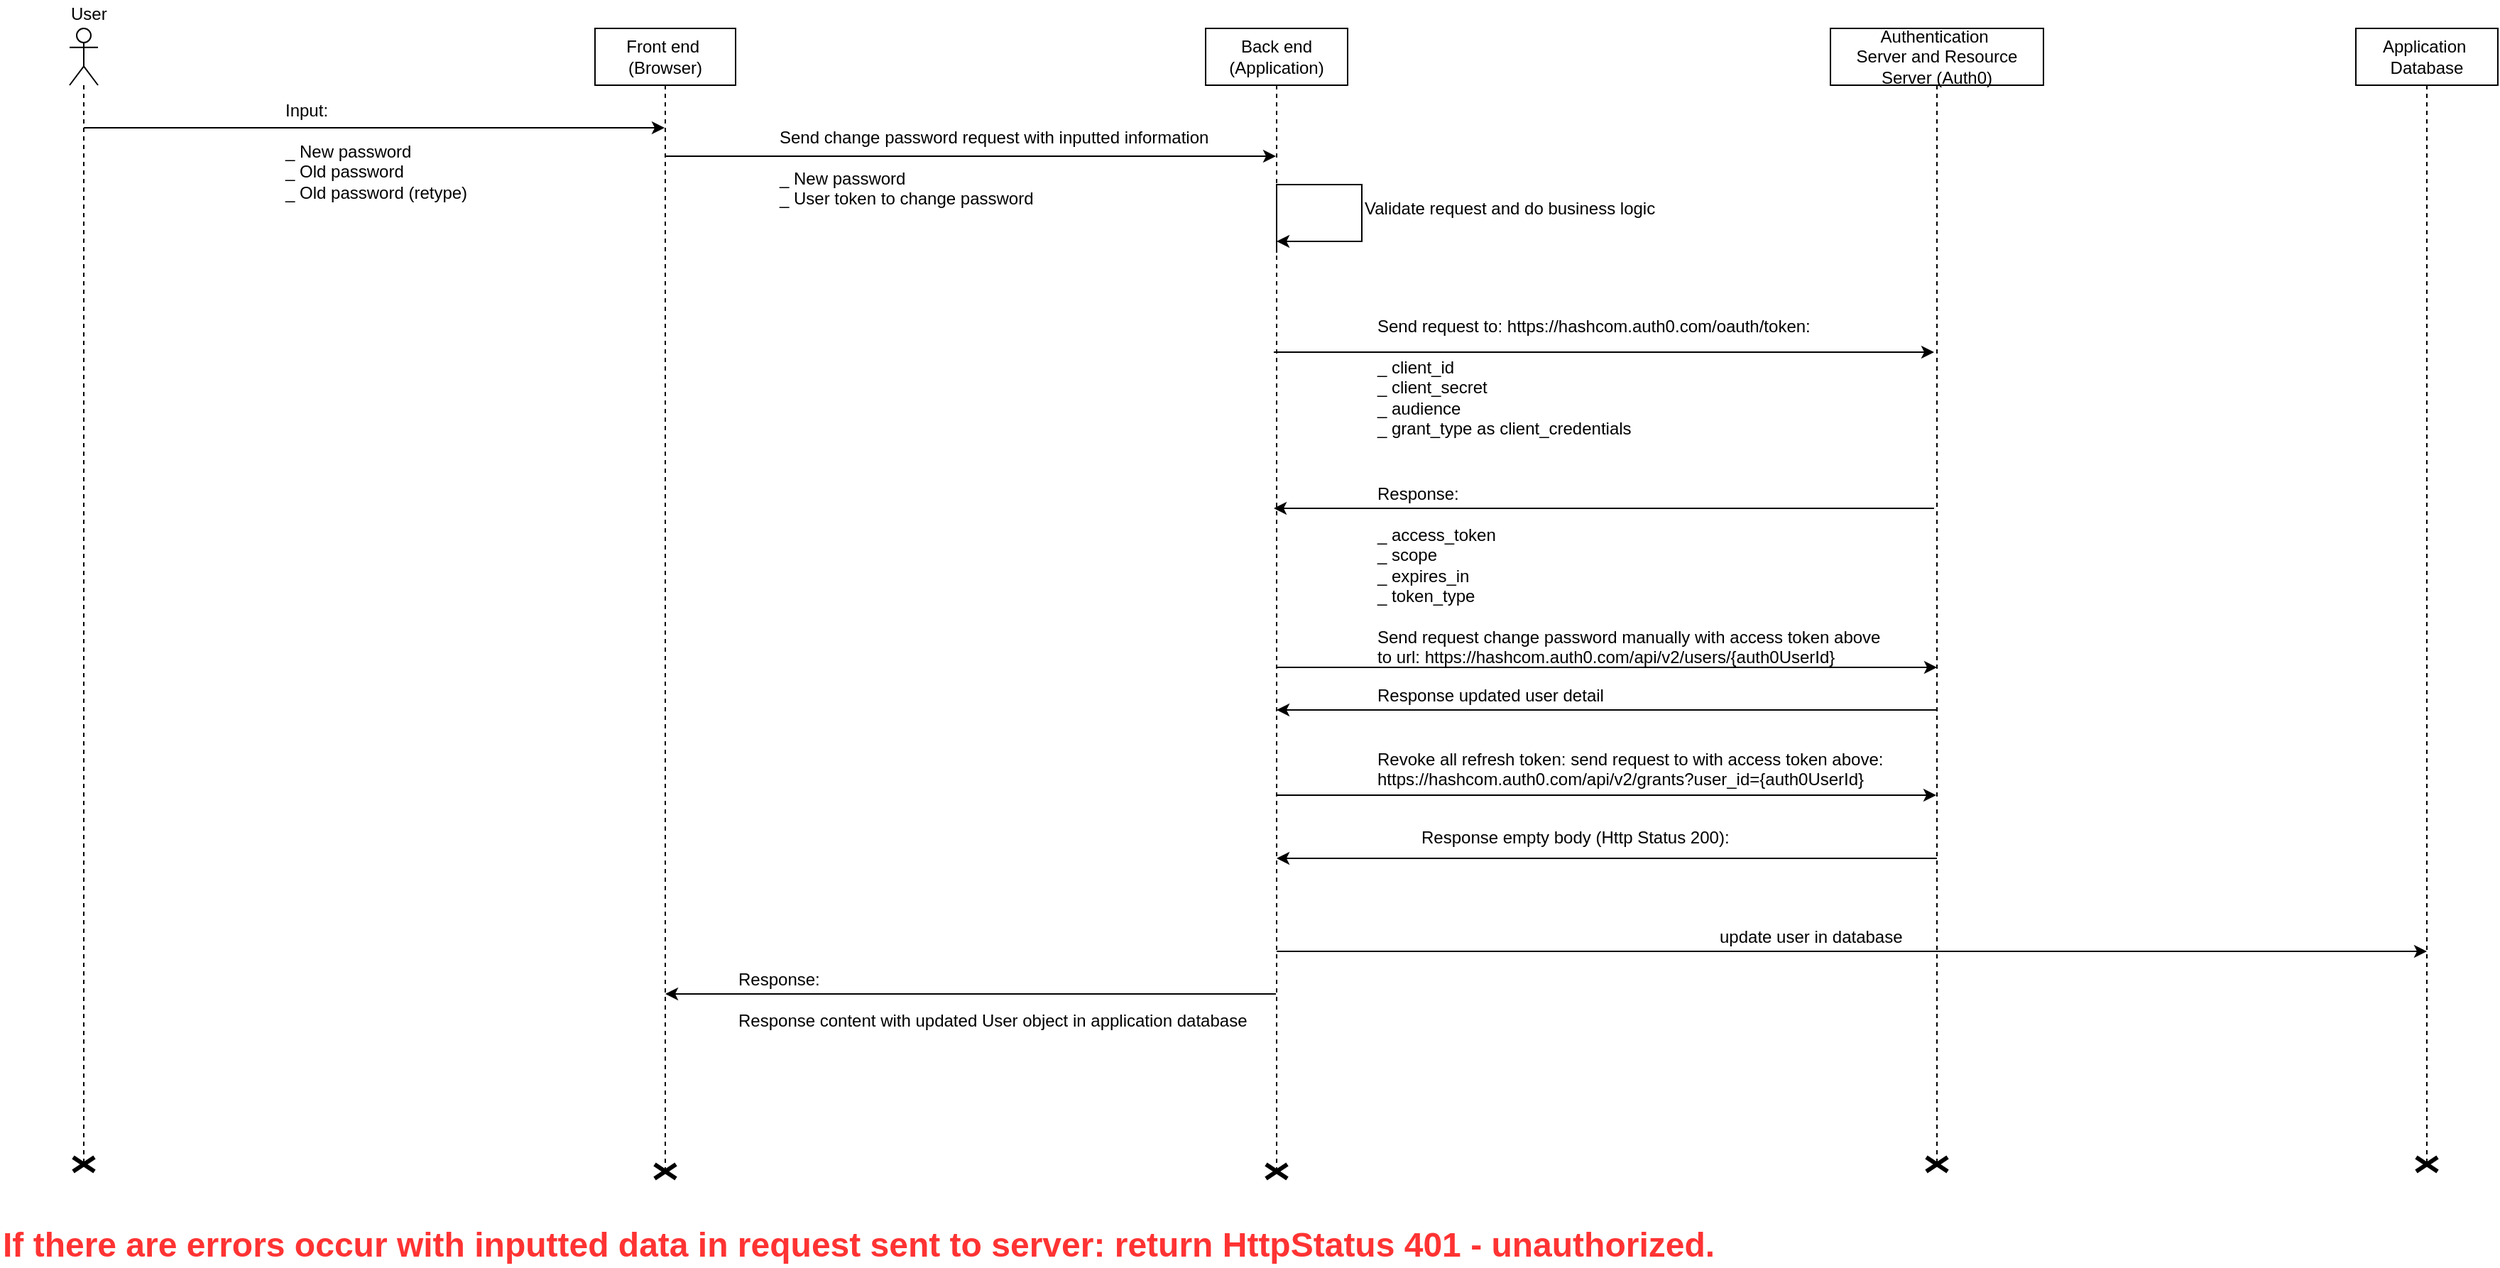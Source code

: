 <mxfile version="10.7.1" type="github"><diagram id="U5BOv9MktrhKUFazpU6f" name="Page-1"><mxGraphModel dx="1632" dy="787" grid="1" gridSize="10" guides="1" tooltips="1" connect="1" arrows="1" fold="1" page="1" pageScale="1" pageWidth="2339" pageHeight="3300" math="0" shadow="0"><root><mxCell id="0"/><mxCell id="1" parent="0"/><mxCell id="fdWZ5QuloVVGur6bjviQ-1" style="edgeStyle=orthogonalEdgeStyle;rounded=0;orthogonalLoop=1;jettySize=auto;html=1;" edge="1" parent="1" source="fdWZ5QuloVVGur6bjviQ-2" target="fdWZ5QuloVVGur6bjviQ-10"><mxGeometry relative="1" as="geometry"><Array as="points"><mxPoint x="790" y="130"/><mxPoint x="790" y="130"/></Array></mxGeometry></mxCell><mxCell id="fdWZ5QuloVVGur6bjviQ-2" value="Front end&amp;nbsp;&lt;br&gt;(Browser)&lt;br&gt;" style="shape=umlLifeline;perimeter=lifelinePerimeter;whiteSpace=wrap;html=1;container=1;collapsible=0;recursiveResize=0;outlineConnect=0;" vertex="1" parent="1"><mxGeometry x="520" y="40" width="99" height="805" as="geometry"/></mxCell><mxCell id="fdWZ5QuloVVGur6bjviQ-40" value="" style="shape=umlDestroy;whiteSpace=wrap;html=1;strokeWidth=3;" vertex="1" parent="fdWZ5QuloVVGur6bjviQ-2"><mxGeometry x="42" y="800" width="15" height="10" as="geometry"/></mxCell><mxCell id="fdWZ5QuloVVGur6bjviQ-5" value="Authentication&amp;nbsp;&lt;br&gt;Server and Resource Server (Auth0)&lt;br&gt;" style="shape=umlLifeline;perimeter=lifelinePerimeter;whiteSpace=wrap;html=1;container=1;collapsible=0;recursiveResize=0;outlineConnect=0;" vertex="1" parent="1"><mxGeometry x="1390" y="40" width="150" height="800" as="geometry"/></mxCell><mxCell id="fdWZ5QuloVVGur6bjviQ-6" style="edgeStyle=orthogonalEdgeStyle;rounded=0;orthogonalLoop=1;jettySize=auto;html=1;" edge="1" parent="1" source="fdWZ5QuloVVGur6bjviQ-14" target="fdWZ5QuloVVGur6bjviQ-2"><mxGeometry relative="1" as="geometry"><mxPoint x="169.324" y="110.118" as="sourcePoint"/><Array as="points"><mxPoint x="440" y="110"/><mxPoint x="440" y="110"/></Array></mxGeometry></mxCell><mxCell id="fdWZ5QuloVVGur6bjviQ-8" style="edgeStyle=orthogonalEdgeStyle;rounded=0;orthogonalLoop=1;jettySize=auto;html=1;" edge="1" parent="1" source="fdWZ5QuloVVGur6bjviQ-10" target="fdWZ5QuloVVGur6bjviQ-2"><mxGeometry relative="1" as="geometry"><Array as="points"><mxPoint x="920" y="720"/><mxPoint x="920" y="720"/></Array></mxGeometry></mxCell><mxCell id="fdWZ5QuloVVGur6bjviQ-9" style="edgeStyle=orthogonalEdgeStyle;rounded=0;orthogonalLoop=1;jettySize=auto;html=1;" edge="1" parent="1"><mxGeometry relative="1" as="geometry"><mxPoint x="1810" y="690" as="targetPoint"/><Array as="points"><mxPoint x="1670.5" y="690"/><mxPoint x="1670.5" y="690"/></Array><mxPoint x="1000" y="690" as="sourcePoint"/></mxGeometry></mxCell><mxCell id="fdWZ5QuloVVGur6bjviQ-10" value="Back end&lt;br&gt;(Application)&lt;br&gt;" style="shape=umlLifeline;perimeter=lifelinePerimeter;whiteSpace=wrap;html=1;container=1;collapsible=0;recursiveResize=0;outlineConnect=0;" vertex="1" parent="1"><mxGeometry x="950" y="40" width="100" height="805" as="geometry"/></mxCell><mxCell id="fdWZ5QuloVVGur6bjviQ-39" value="" style="shape=umlDestroy;whiteSpace=wrap;html=1;strokeWidth=3;" vertex="1" parent="fdWZ5QuloVVGur6bjviQ-10"><mxGeometry x="42.5" y="800" width="15" height="10" as="geometry"/></mxCell><mxCell id="fdWZ5QuloVVGur6bjviQ-11" value="Input:&amp;nbsp;&lt;br&gt;&lt;br&gt;_ New password&lt;br&gt;_ Old password&lt;br&gt;_ Old password (retype)&lt;br&gt;&lt;br&gt;" style="text;html=1;resizable=0;points=[];autosize=1;align=left;verticalAlign=top;spacingTop=-4;" vertex="1" parent="1"><mxGeometry x="300" y="88" width="140" height="90" as="geometry"/></mxCell><mxCell id="fdWZ5QuloVVGur6bjviQ-12" value="Send change password request with inputted information&lt;br&gt;&lt;br&gt;_ New password&lt;br&gt;_ User token to change password&amp;nbsp;&lt;br&gt;" style="text;html=1;resizable=0;points=[];autosize=1;align=left;verticalAlign=top;spacingTop=-4;" vertex="1" parent="1"><mxGeometry x="648" y="107" width="320" height="60" as="geometry"/></mxCell><mxCell id="fdWZ5QuloVVGur6bjviQ-13" value="Response empty body (Http Status 200):&lt;br&gt;&lt;br&gt;" style="text;html=1;resizable=0;points=[];autosize=1;align=left;verticalAlign=top;spacingTop=-4;" vertex="1" parent="1"><mxGeometry x="1100" y="600" width="230" height="30" as="geometry"/></mxCell><mxCell id="fdWZ5QuloVVGur6bjviQ-14" value="" style="shape=umlLifeline;participant=umlActor;perimeter=lifelinePerimeter;whiteSpace=wrap;html=1;container=1;collapsible=0;recursiveResize=0;verticalAlign=top;spacingTop=36;labelBackgroundColor=#ffffff;outlineConnect=0;" vertex="1" parent="1"><mxGeometry x="150" y="40" width="20" height="800" as="geometry"/></mxCell><mxCell id="fdWZ5QuloVVGur6bjviQ-15" value="User&amp;nbsp;&lt;br&gt;" style="text;html=1;resizable=0;points=[];autosize=1;align=left;verticalAlign=top;spacingTop=-4;" vertex="1" parent="1"><mxGeometry x="149" y="20" width="40" height="20" as="geometry"/></mxCell><mxCell id="fdWZ5QuloVVGur6bjviQ-16" value="Validate request and do business logic" style="text;html=1;resizable=0;points=[];autosize=1;align=left;verticalAlign=top;spacingTop=-4;" vertex="1" parent="1"><mxGeometry x="1060" y="157" width="220" height="20" as="geometry"/></mxCell><mxCell id="fdWZ5QuloVVGur6bjviQ-20" value="Application&amp;nbsp;&lt;br&gt;Database&lt;br&gt;" style="shape=umlLifeline;perimeter=lifelinePerimeter;whiteSpace=wrap;html=1;container=1;collapsible=0;recursiveResize=0;outlineConnect=0;" vertex="1" parent="1"><mxGeometry x="1760" y="40" width="100" height="800" as="geometry"/></mxCell><mxCell id="fdWZ5QuloVVGur6bjviQ-21" value="update user in database&amp;nbsp;&lt;br&gt;" style="text;html=1;resizable=0;points=[];autosize=1;align=left;verticalAlign=top;spacingTop=-4;" vertex="1" parent="1"><mxGeometry x="1310" y="670" width="150" height="20" as="geometry"/></mxCell><mxCell id="fdWZ5QuloVVGur6bjviQ-22" value="Response:&lt;br&gt;&lt;br&gt;Response content with updated User object in application database&lt;br&gt;" style="text;html=1;resizable=0;points=[];autosize=1;align=left;verticalAlign=top;spacingTop=-4;" vertex="1" parent="1"><mxGeometry x="619" y="700" width="370" height="40" as="geometry"/></mxCell><mxCell id="fdWZ5QuloVVGur6bjviQ-23" value="&lt;font style=&quot;font-size: 24px&quot; color=&quot;#ff3333&quot;&gt;If there are errors occur with inputted data in request sent to server: return HttpStatus 401 - unauthorized.&lt;/font&gt;&lt;br&gt;" style="text;html=1;resizable=0;points=[];autosize=1;align=left;verticalAlign=top;spacingTop=-4;fontStyle=1" vertex="1" parent="1"><mxGeometry x="101" y="880" width="1130" height="20" as="geometry"/></mxCell><mxCell id="fdWZ5QuloVVGur6bjviQ-26" style="edgeStyle=orthogonalEdgeStyle;rounded=0;orthogonalLoop=1;jettySize=auto;html=1;" edge="1" parent="1" target="fdWZ5QuloVVGur6bjviQ-10"><mxGeometry relative="1" as="geometry"><mxPoint x="1000" y="198" as="sourcePoint"/><mxPoint x="1050" y="218" as="targetPoint"/><Array as="points"><mxPoint x="1000" y="150"/><mxPoint x="1060" y="150"/><mxPoint x="1060" y="190"/></Array></mxGeometry></mxCell><mxCell id="fdWZ5QuloVVGur6bjviQ-27" style="edgeStyle=orthogonalEdgeStyle;rounded=0;orthogonalLoop=1;jettySize=auto;html=1;" edge="1" parent="1"><mxGeometry relative="1" as="geometry"><Array as="points"><mxPoint x="1218.5" y="378"/><mxPoint x="1218.5" y="378"/></Array><mxPoint x="1463" y="378" as="sourcePoint"/><mxPoint x="998" y="378" as="targetPoint"/></mxGeometry></mxCell><mxCell id="fdWZ5QuloVVGur6bjviQ-28" style="edgeStyle=orthogonalEdgeStyle;rounded=0;orthogonalLoop=1;jettySize=auto;html=1;" edge="1" parent="1"><mxGeometry relative="1" as="geometry"><Array as="points"><mxPoint x="1228.5" y="268"/><mxPoint x="1228.5" y="268"/></Array><mxPoint x="998" y="268" as="sourcePoint"/><mxPoint x="1463" y="268" as="targetPoint"/></mxGeometry></mxCell><mxCell id="fdWZ5QuloVVGur6bjviQ-29" value="Send request to:&amp;nbsp;&lt;span&gt;https://hashcom.auth0.com/oauth/token:&lt;br&gt;&lt;br&gt;_&amp;nbsp;&lt;/span&gt;&lt;span&gt;client_id&lt;/span&gt;&lt;span&gt;&lt;br&gt;&lt;/span&gt;&lt;span&gt;_ client_secret&lt;br&gt;_ audience&lt;br&gt;_ grant_type as&amp;nbsp;&lt;/span&gt;&lt;span&gt;client_credentials&lt;/span&gt;&lt;br&gt;" style="text;html=1;resizable=0;points=[];autosize=1;align=left;verticalAlign=top;spacingTop=-4;" vertex="1" parent="1"><mxGeometry x="1068.5" y="240" width="320" height="90" as="geometry"/></mxCell><mxCell id="fdWZ5QuloVVGur6bjviQ-30" value="Response:&lt;br&gt;&lt;br&gt;_ access_token&lt;br&gt;_ scope&lt;br&gt;_ expires_in&lt;br&gt;_ token_type&lt;br&gt;" style="text;html=1;resizable=0;points=[];autosize=1;align=left;verticalAlign=top;spacingTop=-4;" vertex="1" parent="1"><mxGeometry x="1068.5" y="358" width="100" height="90" as="geometry"/></mxCell><mxCell id="fdWZ5QuloVVGur6bjviQ-31" style="edgeStyle=orthogonalEdgeStyle;rounded=0;orthogonalLoop=1;jettySize=auto;html=1;" edge="1" parent="1"><mxGeometry relative="1" as="geometry"><Array as="points"><mxPoint x="1230.5" y="490"/><mxPoint x="1230.5" y="490"/></Array><mxPoint x="1000" y="490" as="sourcePoint"/><mxPoint x="1465" y="490" as="targetPoint"/></mxGeometry></mxCell><mxCell id="fdWZ5QuloVVGur6bjviQ-32" value="Send request change password manually with access token above&lt;br&gt;to url:&amp;nbsp;https://hashcom.auth0.com/api/v2/users/{auth0UserId}&lt;br&gt;" style="text;html=1;resizable=0;points=[];autosize=1;align=left;verticalAlign=top;spacingTop=-4;" vertex="1" parent="1"><mxGeometry x="1068.5" y="459" width="370" height="30" as="geometry"/></mxCell><mxCell id="fdWZ5QuloVVGur6bjviQ-33" style="edgeStyle=orthogonalEdgeStyle;rounded=0;orthogonalLoop=1;jettySize=auto;html=1;" edge="1" parent="1"><mxGeometry relative="1" as="geometry"><Array as="points"><mxPoint x="1220.5" y="520"/><mxPoint x="1220.5" y="520"/></Array><mxPoint x="1465" y="520" as="sourcePoint"/><mxPoint x="1000" y="520" as="targetPoint"/></mxGeometry></mxCell><mxCell id="fdWZ5QuloVVGur6bjviQ-34" value="Response updated user detail" style="text;html=1;resizable=0;points=[];autosize=1;align=left;verticalAlign=top;spacingTop=-4;" vertex="1" parent="1"><mxGeometry x="1068.5" y="500" width="170" height="20" as="geometry"/></mxCell><mxCell id="fdWZ5QuloVVGur6bjviQ-35" style="edgeStyle=orthogonalEdgeStyle;rounded=0;orthogonalLoop=1;jettySize=auto;html=1;" edge="1" parent="1"><mxGeometry relative="1" as="geometry"><Array as="points"><mxPoint x="1230" y="580"/><mxPoint x="1230" y="580"/></Array><mxPoint x="999.5" y="580" as="sourcePoint"/><mxPoint x="1464.5" y="580" as="targetPoint"/></mxGeometry></mxCell><mxCell id="fdWZ5QuloVVGur6bjviQ-36" style="edgeStyle=orthogonalEdgeStyle;rounded=0;orthogonalLoop=1;jettySize=auto;html=1;" edge="1" parent="1"><mxGeometry relative="1" as="geometry"><Array as="points"><mxPoint x="1220.5" y="624.5"/><mxPoint x="1220.5" y="624.5"/></Array><mxPoint x="1465" y="624.5" as="sourcePoint"/><mxPoint x="1000" y="624.5" as="targetPoint"/></mxGeometry></mxCell><mxCell id="fdWZ5QuloVVGur6bjviQ-37" value="Revoke all refresh token: send request to with access token above:&lt;br&gt;&lt;span&gt;https://hashcom.auth0.com/api/v2/grants?user_id={auth0UserId}&lt;/span&gt;&lt;br&gt;" style="text;html=1;resizable=0;points=[];autosize=1;align=left;verticalAlign=top;spacingTop=-4;" vertex="1" parent="1"><mxGeometry x="1068.5" y="545" width="370" height="30" as="geometry"/></mxCell><mxCell id="fdWZ5QuloVVGur6bjviQ-38" value="" style="shape=umlDestroy;whiteSpace=wrap;html=1;strokeWidth=3;" vertex="1" parent="1"><mxGeometry x="1457.5" y="835" width="15" height="10" as="geometry"/></mxCell><mxCell id="fdWZ5QuloVVGur6bjviQ-41" value="" style="shape=umlDestroy;whiteSpace=wrap;html=1;strokeWidth=3;" vertex="1" parent="1"><mxGeometry x="152.5" y="835" width="15" height="10" as="geometry"/></mxCell><mxCell id="fdWZ5QuloVVGur6bjviQ-42" value="" style="shape=umlDestroy;whiteSpace=wrap;html=1;strokeWidth=3;" vertex="1" parent="1"><mxGeometry x="1802.5" y="835" width="15" height="10" as="geometry"/></mxCell></root></mxGraphModel></diagram></mxfile>